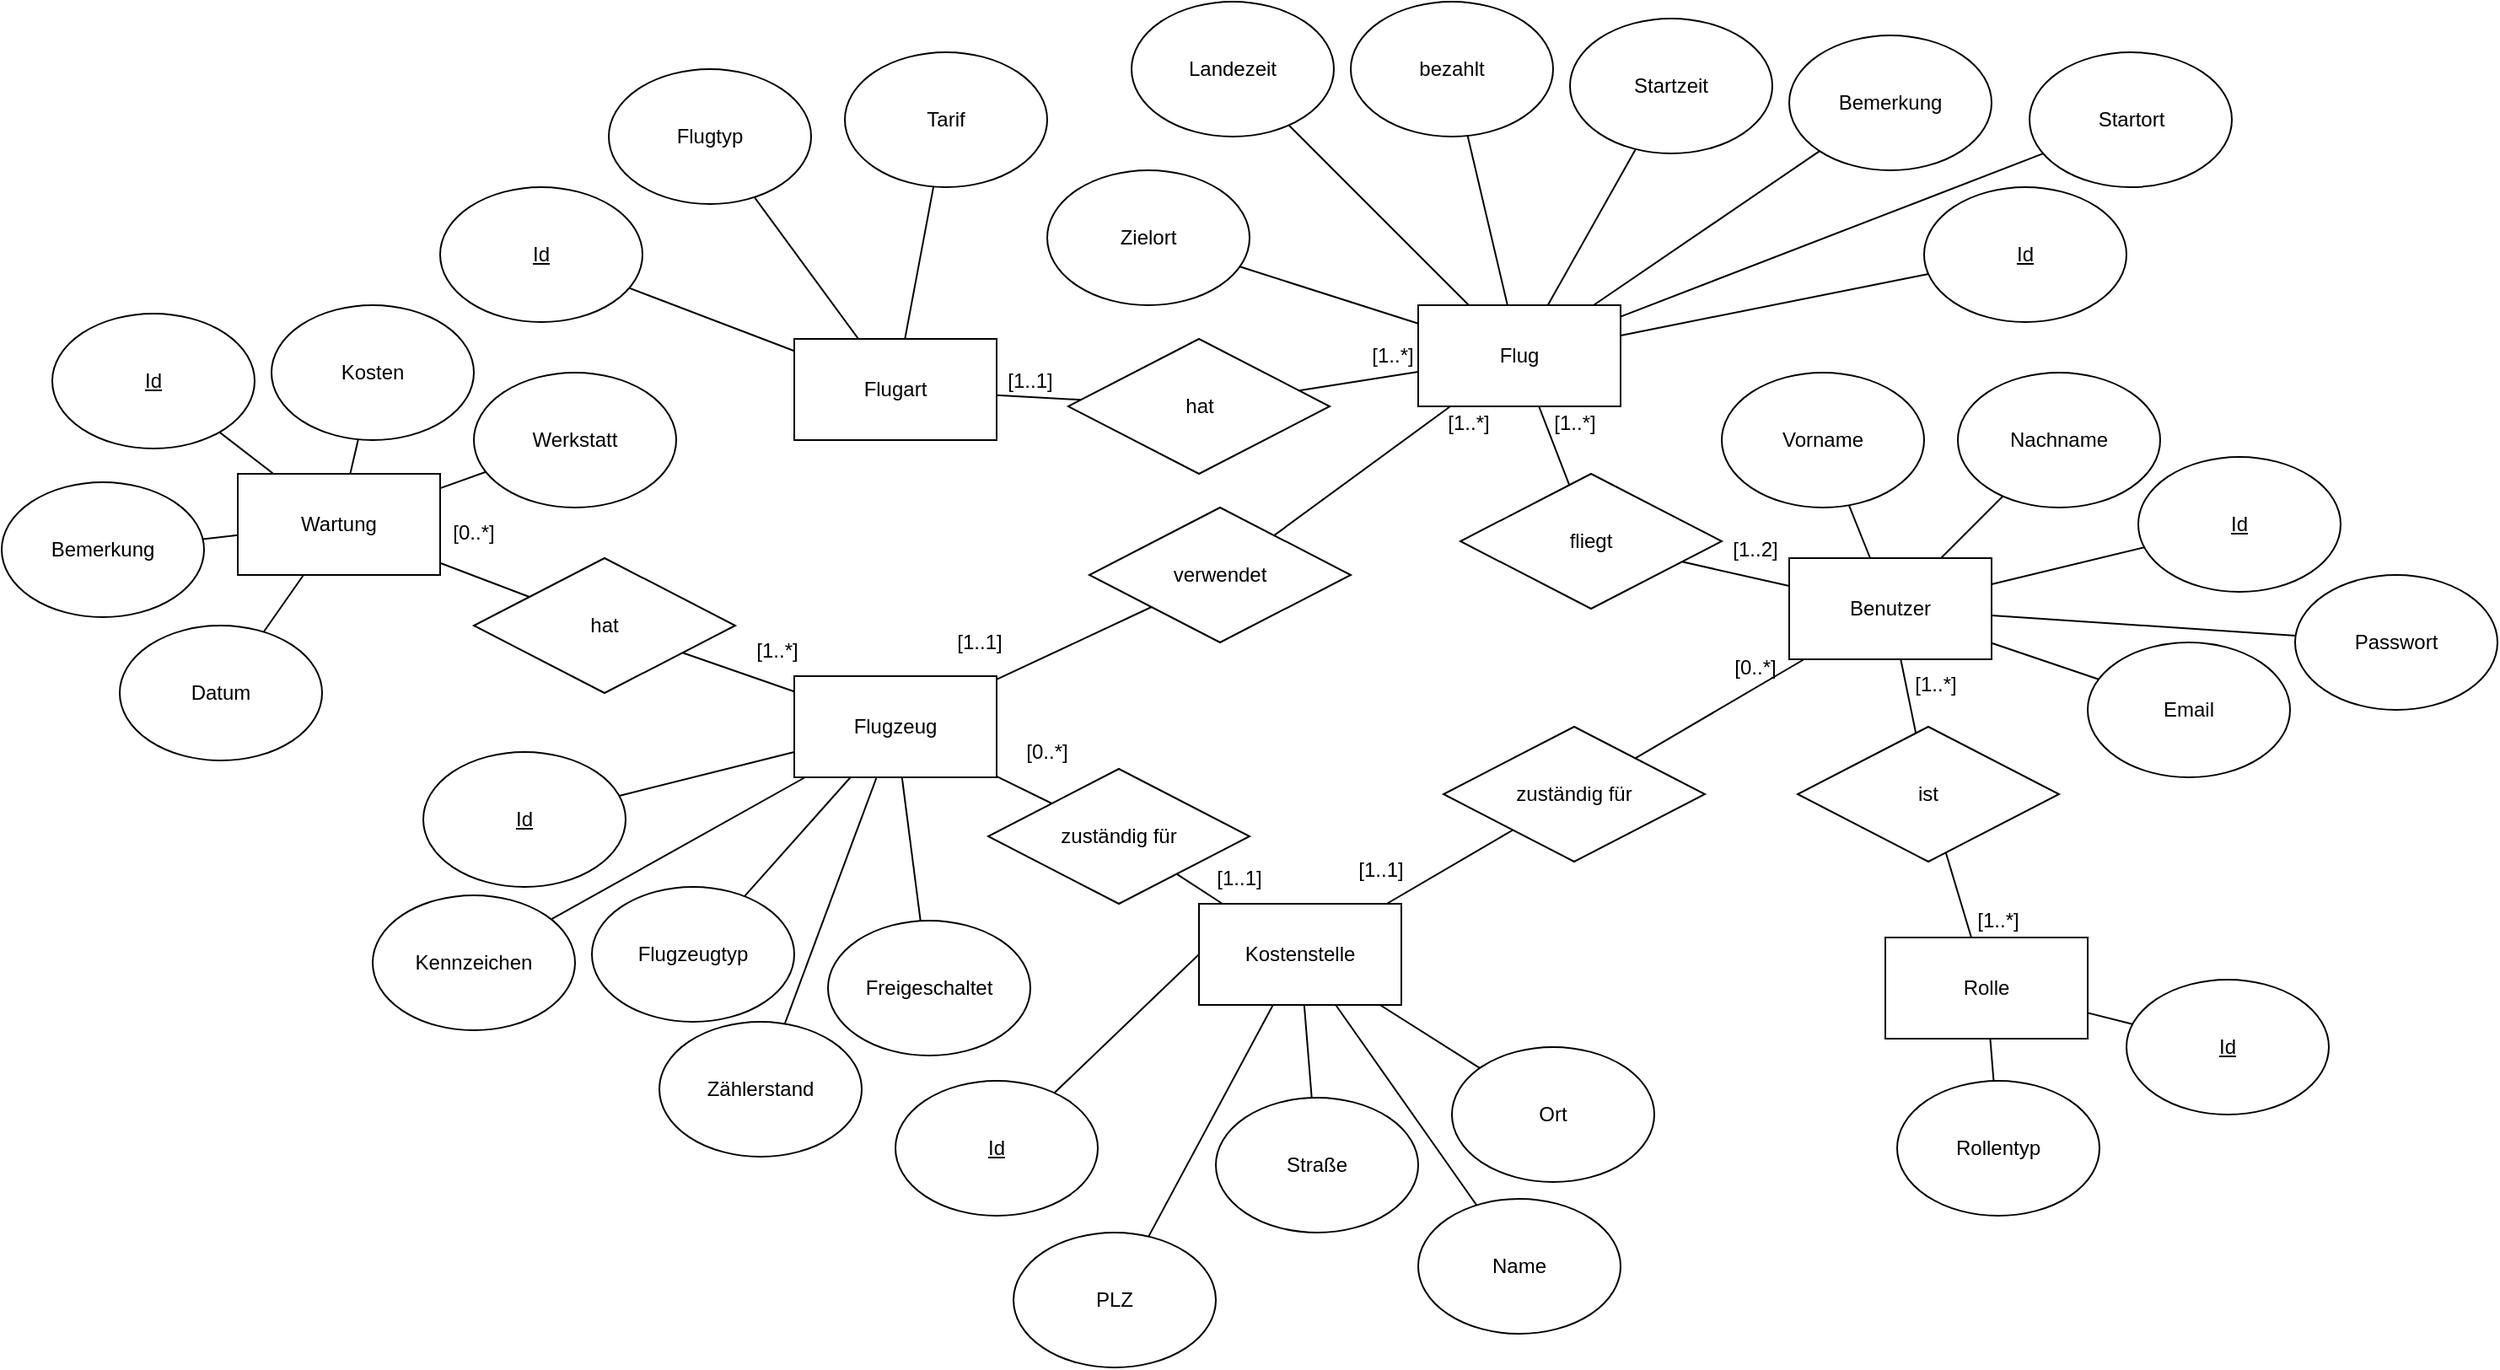 <mxfile version="27.0.9">
  <diagram name="Seite-1" id="YMlRvp4VHCboZSjmHCUJ">
    <mxGraphModel dx="2864" dy="1319" grid="1" gridSize="10" guides="1" tooltips="1" connect="1" arrows="1" fold="1" page="1" pageScale="1" pageWidth="827" pageHeight="1169" math="0" shadow="0">
      <root>
        <mxCell id="0" />
        <mxCell id="1" parent="0" />
        <mxCell id="peA1cHa59COo_uJrest4-1" value="Flugtyp" style="ellipse;whiteSpace=wrap;html=1;" parent="1" vertex="1">
          <mxGeometry x="70" y="80" width="120" height="80" as="geometry" />
        </mxCell>
        <mxCell id="peA1cHa59COo_uJrest4-2" value="Flugart" style="rounded=0;whiteSpace=wrap;html=1;" parent="1" vertex="1">
          <mxGeometry x="180" y="240" width="120" height="60" as="geometry" />
        </mxCell>
        <mxCell id="peA1cHa59COo_uJrest4-3" value="Id" style="ellipse;whiteSpace=wrap;html=1;fontStyle=4" parent="1" vertex="1">
          <mxGeometry x="-30" y="150" width="120" height="80" as="geometry" />
        </mxCell>
        <mxCell id="peA1cHa59COo_uJrest4-4" value="" style="endArrow=none;html=1;rounded=0;" parent="1" source="peA1cHa59COo_uJrest4-3" target="peA1cHa59COo_uJrest4-2" edge="1">
          <mxGeometry width="50" height="50" relative="1" as="geometry">
            <mxPoint x="80" y="260" as="sourcePoint" />
            <mxPoint x="130" y="210" as="targetPoint" />
          </mxGeometry>
        </mxCell>
        <mxCell id="peA1cHa59COo_uJrest4-5" value="" style="endArrow=none;html=1;rounded=0;" parent="1" source="peA1cHa59COo_uJrest4-2" target="peA1cHa59COo_uJrest4-1" edge="1">
          <mxGeometry width="50" height="50" relative="1" as="geometry">
            <mxPoint x="340" y="150" as="sourcePoint" />
            <mxPoint x="390" y="100" as="targetPoint" />
          </mxGeometry>
        </mxCell>
        <mxCell id="peA1cHa59COo_uJrest4-6" value="Flugzeug" style="rounded=0;whiteSpace=wrap;html=1;" parent="1" vertex="1">
          <mxGeometry x="180" y="440" width="120" height="60" as="geometry" />
        </mxCell>
        <mxCell id="peA1cHa59COo_uJrest4-12" value="Id" style="ellipse;whiteSpace=wrap;html=1;fontStyle=4" parent="1" vertex="1">
          <mxGeometry x="-40" y="485" width="120" height="80" as="geometry" />
        </mxCell>
        <mxCell id="peA1cHa59COo_uJrest4-13" value="Kennzeichen" style="ellipse;whiteSpace=wrap;html=1;" parent="1" vertex="1">
          <mxGeometry x="-70" y="570" width="120" height="80" as="geometry" />
        </mxCell>
        <mxCell id="peA1cHa59COo_uJrest4-14" value="Flugzeugtyp" style="ellipse;whiteSpace=wrap;html=1;" parent="1" vertex="1">
          <mxGeometry x="60" y="565" width="120" height="80" as="geometry" />
        </mxCell>
        <mxCell id="peA1cHa59COo_uJrest4-17" value="" style="endArrow=none;html=1;rounded=0;" parent="1" source="peA1cHa59COo_uJrest4-13" target="peA1cHa59COo_uJrest4-6" edge="1">
          <mxGeometry width="50" height="50" relative="1" as="geometry">
            <mxPoint x="20" y="720" as="sourcePoint" />
            <mxPoint x="70" y="670" as="targetPoint" />
          </mxGeometry>
        </mxCell>
        <mxCell id="peA1cHa59COo_uJrest4-18" value="" style="endArrow=none;html=1;rounded=0;" parent="1" source="peA1cHa59COo_uJrest4-12" target="peA1cHa59COo_uJrest4-6" edge="1">
          <mxGeometry width="50" height="50" relative="1" as="geometry">
            <mxPoint x="-200" y="550" as="sourcePoint" />
            <mxPoint x="-150" y="500" as="targetPoint" />
          </mxGeometry>
        </mxCell>
        <mxCell id="peA1cHa59COo_uJrest4-20" value="" style="endArrow=none;html=1;rounded=0;" parent="1" source="peA1cHa59COo_uJrest4-14" target="peA1cHa59COo_uJrest4-6" edge="1">
          <mxGeometry width="50" height="50" relative="1" as="geometry">
            <mxPoint x="-170" y="330" as="sourcePoint" />
            <mxPoint x="-120" y="280" as="targetPoint" />
          </mxGeometry>
        </mxCell>
        <mxCell id="peA1cHa59COo_uJrest4-26" value="Kostenstelle" style="rounded=0;whiteSpace=wrap;html=1;" parent="1" vertex="1">
          <mxGeometry x="420" y="575" width="120" height="60" as="geometry" />
        </mxCell>
        <mxCell id="peA1cHa59COo_uJrest4-27" value="Id" style="ellipse;whiteSpace=wrap;html=1;fontStyle=4" parent="1" vertex="1">
          <mxGeometry x="240" y="680" width="120" height="80" as="geometry" />
        </mxCell>
        <mxCell id="peA1cHa59COo_uJrest4-28" value="Name" style="ellipse;whiteSpace=wrap;html=1;" parent="1" vertex="1">
          <mxGeometry x="550" y="750" width="120" height="80" as="geometry" />
        </mxCell>
        <mxCell id="peA1cHa59COo_uJrest4-29" value="Straße" style="ellipse;whiteSpace=wrap;html=1;" parent="1" vertex="1">
          <mxGeometry x="430" y="690" width="120" height="80" as="geometry" />
        </mxCell>
        <mxCell id="peA1cHa59COo_uJrest4-30" value="PLZ" style="ellipse;whiteSpace=wrap;html=1;" parent="1" vertex="1">
          <mxGeometry x="310" y="770" width="120" height="80" as="geometry" />
        </mxCell>
        <mxCell id="peA1cHa59COo_uJrest4-31" value="Ort" style="ellipse;whiteSpace=wrap;html=1;" parent="1" vertex="1">
          <mxGeometry x="570" y="660" width="120" height="80" as="geometry" />
        </mxCell>
        <mxCell id="peA1cHa59COo_uJrest4-32" value="" style="endArrow=none;html=1;rounded=0;entryX=0;entryY=0.5;entryDx=0;entryDy=0;" parent="1" source="peA1cHa59COo_uJrest4-27" target="peA1cHa59COo_uJrest4-26" edge="1">
          <mxGeometry width="50" height="50" relative="1" as="geometry">
            <mxPoint x="260" y="440" as="sourcePoint" />
            <mxPoint x="310" y="390" as="targetPoint" />
          </mxGeometry>
        </mxCell>
        <mxCell id="peA1cHa59COo_uJrest4-33" value="" style="endArrow=none;html=1;rounded=0;" parent="1" source="peA1cHa59COo_uJrest4-30" target="peA1cHa59COo_uJrest4-26" edge="1">
          <mxGeometry width="50" height="50" relative="1" as="geometry">
            <mxPoint x="170" y="850" as="sourcePoint" />
            <mxPoint x="220" y="800" as="targetPoint" />
          </mxGeometry>
        </mxCell>
        <mxCell id="peA1cHa59COo_uJrest4-34" value="" style="endArrow=none;html=1;rounded=0;" parent="1" source="peA1cHa59COo_uJrest4-28" target="peA1cHa59COo_uJrest4-26" edge="1">
          <mxGeometry width="50" height="50" relative="1" as="geometry">
            <mxPoint x="570" y="630" as="sourcePoint" />
            <mxPoint x="620" y="580" as="targetPoint" />
          </mxGeometry>
        </mxCell>
        <mxCell id="peA1cHa59COo_uJrest4-35" value="" style="endArrow=none;html=1;rounded=0;" parent="1" source="peA1cHa59COo_uJrest4-29" target="peA1cHa59COo_uJrest4-26" edge="1">
          <mxGeometry width="50" height="50" relative="1" as="geometry">
            <mxPoint x="600" y="540" as="sourcePoint" />
            <mxPoint x="650" y="490" as="targetPoint" />
          </mxGeometry>
        </mxCell>
        <mxCell id="peA1cHa59COo_uJrest4-36" value="" style="endArrow=none;html=1;rounded=0;" parent="1" source="peA1cHa59COo_uJrest4-31" target="peA1cHa59COo_uJrest4-26" edge="1">
          <mxGeometry width="50" height="50" relative="1" as="geometry">
            <mxPoint x="750" y="590" as="sourcePoint" />
            <mxPoint x="800" y="540" as="targetPoint" />
          </mxGeometry>
        </mxCell>
        <mxCell id="peA1cHa59COo_uJrest4-37" value="Benutzer" style="rounded=0;whiteSpace=wrap;html=1;" parent="1" vertex="1">
          <mxGeometry x="770" y="370" width="120" height="60" as="geometry" />
        </mxCell>
        <mxCell id="peA1cHa59COo_uJrest4-38" value="Id" style="ellipse;whiteSpace=wrap;html=1;fontStyle=4" parent="1" vertex="1">
          <mxGeometry x="977" y="310" width="120" height="80" as="geometry" />
        </mxCell>
        <mxCell id="peA1cHa59COo_uJrest4-39" value="Nachname" style="ellipse;whiteSpace=wrap;html=1;" parent="1" vertex="1">
          <mxGeometry x="870" y="260" width="120" height="80" as="geometry" />
        </mxCell>
        <mxCell id="peA1cHa59COo_uJrest4-40" value="Vorname" style="ellipse;whiteSpace=wrap;html=1;" parent="1" vertex="1">
          <mxGeometry x="730" y="260" width="120" height="80" as="geometry" />
        </mxCell>
        <mxCell id="peA1cHa59COo_uJrest4-43" value="" style="endArrow=none;html=1;rounded=0;" parent="1" source="peA1cHa59COo_uJrest4-37" target="peA1cHa59COo_uJrest4-40" edge="1">
          <mxGeometry width="50" height="50" relative="1" as="geometry">
            <mxPoint x="650" y="480" as="sourcePoint" />
            <mxPoint x="700" y="430" as="targetPoint" />
          </mxGeometry>
        </mxCell>
        <mxCell id="peA1cHa59COo_uJrest4-44" value="" style="endArrow=none;html=1;rounded=0;" parent="1" source="peA1cHa59COo_uJrest4-37" target="peA1cHa59COo_uJrest4-39" edge="1">
          <mxGeometry width="50" height="50" relative="1" as="geometry">
            <mxPoint x="680" y="500" as="sourcePoint" />
            <mxPoint x="730" y="450" as="targetPoint" />
          </mxGeometry>
        </mxCell>
        <mxCell id="peA1cHa59COo_uJrest4-45" value="" style="endArrow=none;html=1;rounded=0;" parent="1" source="peA1cHa59COo_uJrest4-37" target="peA1cHa59COo_uJrest4-38" edge="1">
          <mxGeometry width="50" height="50" relative="1" as="geometry">
            <mxPoint x="820" y="510" as="sourcePoint" />
            <mxPoint x="870" y="460" as="targetPoint" />
          </mxGeometry>
        </mxCell>
        <mxCell id="peA1cHa59COo_uJrest4-46" value="zuständig für" style="rhombus;whiteSpace=wrap;html=1;" parent="1" vertex="1">
          <mxGeometry x="295" y="495" width="155" height="80" as="geometry" />
        </mxCell>
        <mxCell id="peA1cHa59COo_uJrest4-47" value="" style="endArrow=none;html=1;rounded=0;" parent="1" source="peA1cHa59COo_uJrest4-26" target="peA1cHa59COo_uJrest4-46" edge="1">
          <mxGeometry width="50" height="50" relative="1" as="geometry">
            <mxPoint x="500" y="400" as="sourcePoint" />
            <mxPoint x="550" y="350" as="targetPoint" />
          </mxGeometry>
        </mxCell>
        <mxCell id="peA1cHa59COo_uJrest4-48" value="[1..1]" style="text;html=1;align=center;verticalAlign=middle;whiteSpace=wrap;rounded=0;" parent="1" vertex="1">
          <mxGeometry x="414" y="545" width="60" height="30" as="geometry" />
        </mxCell>
        <mxCell id="peA1cHa59COo_uJrest4-49" value="" style="endArrow=none;html=1;rounded=0;" parent="1" source="peA1cHa59COo_uJrest4-6" target="peA1cHa59COo_uJrest4-46" edge="1">
          <mxGeometry width="50" height="50" relative="1" as="geometry">
            <mxPoint x="430" y="410" as="sourcePoint" />
            <mxPoint x="480" y="360" as="targetPoint" />
          </mxGeometry>
        </mxCell>
        <mxCell id="peA1cHa59COo_uJrest4-50" value="[0..*]" style="text;html=1;align=center;verticalAlign=middle;whiteSpace=wrap;rounded=0;" parent="1" vertex="1">
          <mxGeometry x="300" y="470" width="60" height="30" as="geometry" />
        </mxCell>
        <mxCell id="peA1cHa59COo_uJrest4-51" value="[0..*]" style="text;html=1;align=center;verticalAlign=middle;whiteSpace=wrap;rounded=0;" parent="1" vertex="1">
          <mxGeometry x="720" y="420" width="60" height="30" as="geometry" />
        </mxCell>
        <mxCell id="peA1cHa59COo_uJrest4-54" value="" style="endArrow=none;html=1;rounded=0;" parent="1" source="peA1cHa59COo_uJrest4-6" target="peA1cHa59COo_uJrest4-97" edge="1">
          <mxGeometry width="50" height="50" relative="1" as="geometry">
            <mxPoint x="390" y="410" as="sourcePoint" />
            <mxPoint x="487.623" y="349.418" as="targetPoint" />
          </mxGeometry>
        </mxCell>
        <mxCell id="peA1cHa59COo_uJrest4-55" value="" style="endArrow=none;html=1;rounded=0;" parent="1" source="peA1cHa59COo_uJrest4-37" target="peA1cHa59COo_uJrest4-95" edge="1">
          <mxGeometry width="50" height="50" relative="1" as="geometry">
            <mxPoint x="540" y="410" as="sourcePoint" />
            <mxPoint x="650" y="390" as="targetPoint" />
          </mxGeometry>
        </mxCell>
        <mxCell id="peA1cHa59COo_uJrest4-56" value="[1..1]" style="text;html=1;align=center;verticalAlign=middle;whiteSpace=wrap;rounded=0;" parent="1" vertex="1">
          <mxGeometry x="260" y="405" width="60" height="30" as="geometry" />
        </mxCell>
        <mxCell id="peA1cHa59COo_uJrest4-57" value="[1..2]" style="text;html=1;align=center;verticalAlign=middle;whiteSpace=wrap;rounded=0;" parent="1" vertex="1">
          <mxGeometry x="720" y="350" width="60" height="30" as="geometry" />
        </mxCell>
        <mxCell id="peA1cHa59COo_uJrest4-58" value="bezahlt" style="ellipse;whiteSpace=wrap;html=1;" parent="1" vertex="1">
          <mxGeometry x="510" y="40" width="120" height="80" as="geometry" />
        </mxCell>
        <mxCell id="peA1cHa59COo_uJrest4-59" value="Startzeit" style="ellipse;whiteSpace=wrap;html=1;" parent="1" vertex="1">
          <mxGeometry x="640" y="50" width="120" height="80" as="geometry" />
        </mxCell>
        <mxCell id="peA1cHa59COo_uJrest4-60" value="Landezeit" style="ellipse;whiteSpace=wrap;html=1;" parent="1" vertex="1">
          <mxGeometry x="380" y="40" width="120" height="80" as="geometry" />
        </mxCell>
        <mxCell id="peA1cHa59COo_uJrest4-61" value="Tarif" style="ellipse;whiteSpace=wrap;html=1;" parent="1" vertex="1">
          <mxGeometry x="210" y="70" width="120" height="80" as="geometry" />
        </mxCell>
        <mxCell id="peA1cHa59COo_uJrest4-62" value="" style="endArrow=none;html=1;rounded=0;" parent="1" source="peA1cHa59COo_uJrest4-2" target="peA1cHa59COo_uJrest4-61" edge="1">
          <mxGeometry width="50" height="50" relative="1" as="geometry">
            <mxPoint x="230" y="350" as="sourcePoint" />
            <mxPoint x="280" y="300" as="targetPoint" />
          </mxGeometry>
        </mxCell>
        <mxCell id="peA1cHa59COo_uJrest4-63" value="" style="endArrow=none;html=1;rounded=0;" parent="1" source="peA1cHa59COo_uJrest4-2" target="peA1cHa59COo_uJrest4-100" edge="1">
          <mxGeometry width="50" height="50" relative="1" as="geometry">
            <mxPoint x="330" y="340" as="sourcePoint" />
            <mxPoint x="472.314" y="318.483" as="targetPoint" />
          </mxGeometry>
        </mxCell>
        <mxCell id="peA1cHa59COo_uJrest4-65" value="Bemerkung" style="ellipse;whiteSpace=wrap;html=1;" parent="1" vertex="1">
          <mxGeometry x="770" y="60" width="120" height="80" as="geometry" />
        </mxCell>
        <mxCell id="peA1cHa59COo_uJrest4-66" value="" style="endArrow=none;html=1;rounded=0;" parent="1" source="peA1cHa59COo_uJrest4-94" target="peA1cHa59COo_uJrest4-60" edge="1">
          <mxGeometry width="50" height="50" relative="1" as="geometry">
            <mxPoint x="515.631" y="296.126" as="sourcePoint" />
            <mxPoint x="460" y="230" as="targetPoint" />
          </mxGeometry>
        </mxCell>
        <mxCell id="peA1cHa59COo_uJrest4-67" value="" style="endArrow=none;html=1;rounded=0;" parent="1" source="peA1cHa59COo_uJrest4-94" target="peA1cHa59COo_uJrest4-58" edge="1">
          <mxGeometry width="50" height="50" relative="1" as="geometry">
            <mxPoint x="533.764" y="293.233" as="sourcePoint" />
            <mxPoint x="630" y="200" as="targetPoint" />
          </mxGeometry>
        </mxCell>
        <mxCell id="peA1cHa59COo_uJrest4-68" value="" style="endArrow=none;html=1;rounded=0;" parent="1" source="peA1cHa59COo_uJrest4-94" target="peA1cHa59COo_uJrest4-59" edge="1">
          <mxGeometry width="50" height="50" relative="1" as="geometry">
            <mxPoint x="548.478" y="300.828" as="sourcePoint" />
            <mxPoint x="660" y="220" as="targetPoint" />
          </mxGeometry>
        </mxCell>
        <mxCell id="peA1cHa59COo_uJrest4-69" value="" style="endArrow=none;html=1;rounded=0;" parent="1" source="peA1cHa59COo_uJrest4-94" target="peA1cHa59COo_uJrest4-65" edge="1">
          <mxGeometry width="50" height="50" relative="1" as="geometry">
            <mxPoint x="558.841" y="306.176" as="sourcePoint" />
            <mxPoint x="710" y="250" as="targetPoint" />
          </mxGeometry>
        </mxCell>
        <mxCell id="peA1cHa59COo_uJrest4-70" value="Startort" style="ellipse;whiteSpace=wrap;html=1;" parent="1" vertex="1">
          <mxGeometry x="912.5" y="70" width="120" height="80" as="geometry" />
        </mxCell>
        <mxCell id="peA1cHa59COo_uJrest4-71" value="Zielort" style="ellipse;whiteSpace=wrap;html=1;" parent="1" vertex="1">
          <mxGeometry x="330" y="140" width="120" height="80" as="geometry" />
        </mxCell>
        <mxCell id="peA1cHa59COo_uJrest4-72" value="" style="endArrow=none;html=1;rounded=0;" parent="1" source="peA1cHa59COo_uJrest4-71" target="peA1cHa59COo_uJrest4-94" edge="1">
          <mxGeometry width="50" height="50" relative="1" as="geometry">
            <mxPoint x="310" y="360" as="sourcePoint" />
            <mxPoint x="502.609" y="302.847" as="targetPoint" />
          </mxGeometry>
        </mxCell>
        <mxCell id="peA1cHa59COo_uJrest4-73" value="" style="endArrow=none;html=1;rounded=0;" parent="1" source="peA1cHa59COo_uJrest4-94" target="peA1cHa59COo_uJrest4-70" edge="1">
          <mxGeometry width="50" height="50" relative="1" as="geometry">
            <mxPoint x="570.311" y="312.096" as="sourcePoint" />
            <mxPoint x="990" y="160" as="targetPoint" />
          </mxGeometry>
        </mxCell>
        <mxCell id="peA1cHa59COo_uJrest4-76" value="Rolle" style="rounded=0;whiteSpace=wrap;html=1;" parent="1" vertex="1">
          <mxGeometry x="827" y="595" width="120" height="60" as="geometry" />
        </mxCell>
        <mxCell id="peA1cHa59COo_uJrest4-77" value="Id" style="ellipse;whiteSpace=wrap;html=1;fontStyle=4" parent="1" vertex="1">
          <mxGeometry x="970" y="620" width="120" height="80" as="geometry" />
        </mxCell>
        <mxCell id="peA1cHa59COo_uJrest4-78" value="Rollentyp" style="ellipse;whiteSpace=wrap;html=1;" parent="1" vertex="1">
          <mxGeometry x="834" y="680" width="120" height="80" as="geometry" />
        </mxCell>
        <mxCell id="peA1cHa59COo_uJrest4-79" value="" style="endArrow=none;html=1;rounded=0;" parent="1" source="peA1cHa59COo_uJrest4-78" target="peA1cHa59COo_uJrest4-76" edge="1">
          <mxGeometry width="50" height="50" relative="1" as="geometry">
            <mxPoint x="697" y="585" as="sourcePoint" />
            <mxPoint x="747" y="535" as="targetPoint" />
          </mxGeometry>
        </mxCell>
        <mxCell id="peA1cHa59COo_uJrest4-80" value="" style="endArrow=none;html=1;rounded=0;" parent="1" source="peA1cHa59COo_uJrest4-77" target="peA1cHa59COo_uJrest4-76" edge="1">
          <mxGeometry width="50" height="50" relative="1" as="geometry">
            <mxPoint x="1017" y="585" as="sourcePoint" />
            <mxPoint x="1067" y="535" as="targetPoint" />
          </mxGeometry>
        </mxCell>
        <mxCell id="peA1cHa59COo_uJrest4-81" value="ist" style="rhombus;whiteSpace=wrap;html=1;" parent="1" vertex="1">
          <mxGeometry x="775" y="470" width="155" height="80" as="geometry" />
        </mxCell>
        <mxCell id="peA1cHa59COo_uJrest4-82" value="" style="endArrow=none;html=1;rounded=0;" parent="1" source="peA1cHa59COo_uJrest4-37" target="peA1cHa59COo_uJrest4-81" edge="1">
          <mxGeometry width="50" height="50" relative="1" as="geometry">
            <mxPoint x="680" y="560" as="sourcePoint" />
            <mxPoint x="730" y="510" as="targetPoint" />
          </mxGeometry>
        </mxCell>
        <mxCell id="peA1cHa59COo_uJrest4-83" value="" style="endArrow=none;html=1;rounded=0;" parent="1" source="peA1cHa59COo_uJrest4-76" target="peA1cHa59COo_uJrest4-81" edge="1">
          <mxGeometry width="50" height="50" relative="1" as="geometry">
            <mxPoint x="720" y="570" as="sourcePoint" />
            <mxPoint x="770" y="520" as="targetPoint" />
          </mxGeometry>
        </mxCell>
        <mxCell id="peA1cHa59COo_uJrest4-84" value="[1..*]" style="text;html=1;align=center;verticalAlign=middle;whiteSpace=wrap;rounded=0;" parent="1" vertex="1">
          <mxGeometry x="864" y="570" width="60" height="30" as="geometry" />
        </mxCell>
        <mxCell id="peA1cHa59COo_uJrest4-85" value="[1..*]" style="text;html=1;align=center;verticalAlign=middle;whiteSpace=wrap;rounded=0;" parent="1" vertex="1">
          <mxGeometry x="827" y="430" width="60" height="30" as="geometry" />
        </mxCell>
        <mxCell id="peA1cHa59COo_uJrest4-86" value="zuständig für" style="rhombus;whiteSpace=wrap;html=1;" parent="1" vertex="1">
          <mxGeometry x="565" y="470" width="155" height="80" as="geometry" />
        </mxCell>
        <mxCell id="peA1cHa59COo_uJrest4-87" value="" style="endArrow=none;html=1;rounded=0;" parent="1" source="peA1cHa59COo_uJrest4-26" target="peA1cHa59COo_uJrest4-86" edge="1">
          <mxGeometry width="50" height="50" relative="1" as="geometry">
            <mxPoint x="520" y="470" as="sourcePoint" />
            <mxPoint x="570" y="420" as="targetPoint" />
          </mxGeometry>
        </mxCell>
        <mxCell id="peA1cHa59COo_uJrest4-88" value="[1..1]" style="text;html=1;align=center;verticalAlign=middle;whiteSpace=wrap;rounded=0;" parent="1" vertex="1">
          <mxGeometry x="497.5" y="540" width="60" height="30" as="geometry" />
        </mxCell>
        <mxCell id="peA1cHa59COo_uJrest4-89" value="" style="endArrow=none;html=1;rounded=0;" parent="1" source="peA1cHa59COo_uJrest4-86" target="peA1cHa59COo_uJrest4-37" edge="1">
          <mxGeometry width="50" height="50" relative="1" as="geometry">
            <mxPoint x="560" y="470" as="sourcePoint" />
            <mxPoint x="610" y="420" as="targetPoint" />
          </mxGeometry>
        </mxCell>
        <mxCell id="peA1cHa59COo_uJrest4-93" value="Wartung" style="rounded=0;whiteSpace=wrap;html=1;" parent="1" vertex="1">
          <mxGeometry x="-150" y="320" width="120" height="60" as="geometry" />
        </mxCell>
        <mxCell id="peA1cHa59COo_uJrest4-94" value="Flug" style="rounded=0;whiteSpace=wrap;html=1;" parent="1" vertex="1">
          <mxGeometry x="550" y="220" width="120" height="60" as="geometry" />
        </mxCell>
        <mxCell id="peA1cHa59COo_uJrest4-95" value="fliegt" style="rhombus;whiteSpace=wrap;html=1;" parent="1" vertex="1">
          <mxGeometry x="575" y="320" width="155" height="80" as="geometry" />
        </mxCell>
        <mxCell id="peA1cHa59COo_uJrest4-96" value="" style="endArrow=none;html=1;rounded=0;" parent="1" source="peA1cHa59COo_uJrest4-95" target="peA1cHa59COo_uJrest4-94" edge="1">
          <mxGeometry width="50" height="50" relative="1" as="geometry">
            <mxPoint x="540" y="330" as="sourcePoint" />
            <mxPoint x="590" y="280" as="targetPoint" />
          </mxGeometry>
        </mxCell>
        <mxCell id="peA1cHa59COo_uJrest4-97" value="verwendet" style="rhombus;whiteSpace=wrap;html=1;" parent="1" vertex="1">
          <mxGeometry x="355" y="340" width="155" height="80" as="geometry" />
        </mxCell>
        <mxCell id="peA1cHa59COo_uJrest4-98" value="[1..*]" style="text;html=1;align=center;verticalAlign=middle;whiteSpace=wrap;rounded=0;" parent="1" vertex="1">
          <mxGeometry x="550" y="275" width="60" height="30" as="geometry" />
        </mxCell>
        <mxCell id="peA1cHa59COo_uJrest4-99" value="" style="endArrow=none;html=1;rounded=0;" parent="1" source="peA1cHa59COo_uJrest4-97" target="peA1cHa59COo_uJrest4-94" edge="1">
          <mxGeometry width="50" height="50" relative="1" as="geometry">
            <mxPoint x="510" y="450" as="sourcePoint" />
            <mxPoint x="560" y="400" as="targetPoint" />
          </mxGeometry>
        </mxCell>
        <mxCell id="peA1cHa59COo_uJrest4-100" value="hat" style="rhombus;whiteSpace=wrap;html=1;" parent="1" vertex="1">
          <mxGeometry x="342.5" y="240" width="155" height="80" as="geometry" />
        </mxCell>
        <mxCell id="peA1cHa59COo_uJrest4-101" value="" style="endArrow=none;html=1;rounded=0;" parent="1" source="peA1cHa59COo_uJrest4-100" target="peA1cHa59COo_uJrest4-94" edge="1">
          <mxGeometry width="50" height="50" relative="1" as="geometry">
            <mxPoint x="260" y="380" as="sourcePoint" />
            <mxPoint x="310" y="330" as="targetPoint" />
          </mxGeometry>
        </mxCell>
        <mxCell id="peA1cHa59COo_uJrest4-102" value="[1..1]" style="text;html=1;align=center;verticalAlign=middle;whiteSpace=wrap;rounded=0;" parent="1" vertex="1">
          <mxGeometry x="290" y="250" width="60" height="30" as="geometry" />
        </mxCell>
        <mxCell id="peA1cHa59COo_uJrest4-103" value="[1..*]" style="text;html=1;align=center;verticalAlign=middle;whiteSpace=wrap;rounded=0;" parent="1" vertex="1">
          <mxGeometry x="505" y="235" width="60" height="30" as="geometry" />
        </mxCell>
        <mxCell id="peA1cHa59COo_uJrest4-104" value="hat" style="rhombus;whiteSpace=wrap;html=1;" parent="1" vertex="1">
          <mxGeometry x="-10" y="370" width="155" height="80" as="geometry" />
        </mxCell>
        <mxCell id="peA1cHa59COo_uJrest4-105" value="" style="endArrow=none;html=1;rounded=0;" parent="1" source="peA1cHa59COo_uJrest4-104" target="peA1cHa59COo_uJrest4-93" edge="1">
          <mxGeometry width="50" height="50" relative="1" as="geometry">
            <mxPoint x="-180" y="470" as="sourcePoint" />
            <mxPoint x="-130" y="420" as="targetPoint" />
          </mxGeometry>
        </mxCell>
        <mxCell id="peA1cHa59COo_uJrest4-106" value="" style="endArrow=none;html=1;rounded=0;" parent="1" source="peA1cHa59COo_uJrest4-104" target="peA1cHa59COo_uJrest4-6" edge="1">
          <mxGeometry width="50" height="50" relative="1" as="geometry">
            <mxPoint x="-140" y="480" as="sourcePoint" />
            <mxPoint x="-90" y="430" as="targetPoint" />
          </mxGeometry>
        </mxCell>
        <mxCell id="peA1cHa59COo_uJrest4-107" value="[1..*]" style="text;html=1;align=center;verticalAlign=middle;whiteSpace=wrap;rounded=0;" parent="1" vertex="1">
          <mxGeometry x="140" y="410" width="60" height="30" as="geometry" />
        </mxCell>
        <mxCell id="peA1cHa59COo_uJrest4-108" value="[0..*]" style="text;html=1;align=center;verticalAlign=middle;whiteSpace=wrap;rounded=0;" parent="1" vertex="1">
          <mxGeometry x="-40" y="340" width="60" height="30" as="geometry" />
        </mxCell>
        <mxCell id="peA1cHa59COo_uJrest4-109" value="Id" style="ellipse;whiteSpace=wrap;html=1;fontStyle=4" parent="1" vertex="1">
          <mxGeometry x="-260" y="225" width="120" height="80" as="geometry" />
        </mxCell>
        <mxCell id="peA1cHa59COo_uJrest4-110" value="Datum" style="ellipse;whiteSpace=wrap;html=1;" parent="1" vertex="1">
          <mxGeometry x="-220" y="410" width="120" height="80" as="geometry" />
        </mxCell>
        <mxCell id="peA1cHa59COo_uJrest4-111" value="Bemerkung" style="ellipse;whiteSpace=wrap;html=1;" parent="1" vertex="1">
          <mxGeometry x="-290" y="325" width="120" height="80" as="geometry" />
        </mxCell>
        <mxCell id="peA1cHa59COo_uJrest4-112" value="" style="endArrow=none;html=1;rounded=0;" parent="1" source="peA1cHa59COo_uJrest4-111" target="peA1cHa59COo_uJrest4-93" edge="1">
          <mxGeometry width="50" height="50" relative="1" as="geometry">
            <mxPoint x="-180" y="490" as="sourcePoint" />
            <mxPoint x="-130" y="440" as="targetPoint" />
          </mxGeometry>
        </mxCell>
        <mxCell id="peA1cHa59COo_uJrest4-113" value="" style="endArrow=none;html=1;rounded=0;" parent="1" source="peA1cHa59COo_uJrest4-109" target="peA1cHa59COo_uJrest4-93" edge="1">
          <mxGeometry width="50" height="50" relative="1" as="geometry">
            <mxPoint x="-200" y="460" as="sourcePoint" />
            <mxPoint x="-150" y="410" as="targetPoint" />
          </mxGeometry>
        </mxCell>
        <mxCell id="peA1cHa59COo_uJrest4-114" value="" style="endArrow=none;html=1;rounded=0;" parent="1" source="peA1cHa59COo_uJrest4-93" target="peA1cHa59COo_uJrest4-110" edge="1">
          <mxGeometry width="50" height="50" relative="1" as="geometry">
            <mxPoint x="80" y="340" as="sourcePoint" />
            <mxPoint x="130" y="290" as="targetPoint" />
          </mxGeometry>
        </mxCell>
        <mxCell id="peA1cHa59COo_uJrest4-115" value="[1..*]" style="text;html=1;align=center;verticalAlign=middle;whiteSpace=wrap;rounded=0;" parent="1" vertex="1">
          <mxGeometry x="612.5" y="275" width="60" height="30" as="geometry" />
        </mxCell>
        <mxCell id="vmF1_-FJys3U0_ZO66zo-1" value="Kosten" style="ellipse;whiteSpace=wrap;html=1;" parent="1" vertex="1">
          <mxGeometry x="-130" y="220" width="120" height="80" as="geometry" />
        </mxCell>
        <mxCell id="vmF1_-FJys3U0_ZO66zo-2" value="" style="endArrow=none;html=1;rounded=0;" parent="1" source="vmF1_-FJys3U0_ZO66zo-1" target="peA1cHa59COo_uJrest4-93" edge="1">
          <mxGeometry width="50" height="50" relative="1" as="geometry">
            <mxPoint x="-180" y="610" as="sourcePoint" />
            <mxPoint x="-130" y="560" as="targetPoint" />
          </mxGeometry>
        </mxCell>
        <mxCell id="vmF1_-FJys3U0_ZO66zo-3" value="Passwort" style="ellipse;whiteSpace=wrap;html=1;" parent="1" vertex="1">
          <mxGeometry x="1070" y="380" width="120" height="80" as="geometry" />
        </mxCell>
        <mxCell id="vmF1_-FJys3U0_ZO66zo-4" value="" style="endArrow=none;html=1;rounded=0;" parent="1" source="peA1cHa59COo_uJrest4-37" target="vmF1_-FJys3U0_ZO66zo-3" edge="1">
          <mxGeometry width="50" height="50" relative="1" as="geometry">
            <mxPoint x="1030" y="530" as="sourcePoint" />
            <mxPoint x="1080" y="480" as="targetPoint" />
          </mxGeometry>
        </mxCell>
        <mxCell id="vmF1_-FJys3U0_ZO66zo-5" value="Email" style="ellipse;whiteSpace=wrap;html=1;" parent="1" vertex="1">
          <mxGeometry x="947" y="420" width="120" height="80" as="geometry" />
        </mxCell>
        <mxCell id="vmF1_-FJys3U0_ZO66zo-6" value="" style="endArrow=none;html=1;rounded=0;" parent="1" source="peA1cHa59COo_uJrest4-37" target="vmF1_-FJys3U0_ZO66zo-5" edge="1">
          <mxGeometry width="50" height="50" relative="1" as="geometry">
            <mxPoint x="1070" y="550" as="sourcePoint" />
            <mxPoint x="1120" y="500" as="targetPoint" />
          </mxGeometry>
        </mxCell>
        <mxCell id="vmF1_-FJys3U0_ZO66zo-9" value="Id" style="ellipse;whiteSpace=wrap;html=1;fontStyle=4" parent="1" vertex="1">
          <mxGeometry x="850" y="150" width="120" height="80" as="geometry" />
        </mxCell>
        <mxCell id="vmF1_-FJys3U0_ZO66zo-10" value="" style="endArrow=none;html=1;rounded=0;" parent="1" source="vmF1_-FJys3U0_ZO66zo-9" target="peA1cHa59COo_uJrest4-94" edge="1">
          <mxGeometry width="50" height="50" relative="1" as="geometry">
            <mxPoint x="980" y="160" as="sourcePoint" />
            <mxPoint x="1030" y="110" as="targetPoint" />
          </mxGeometry>
        </mxCell>
        <mxCell id="vmF1_-FJys3U0_ZO66zo-11" value="Zählerstand" style="ellipse;whiteSpace=wrap;html=1;" parent="1" vertex="1">
          <mxGeometry x="100" y="645" width="120" height="80" as="geometry" />
        </mxCell>
        <mxCell id="vmF1_-FJys3U0_ZO66zo-12" value="" style="endArrow=none;html=1;rounded=0;" parent="1" source="vmF1_-FJys3U0_ZO66zo-11" target="peA1cHa59COo_uJrest4-6" edge="1">
          <mxGeometry width="50" height="50" relative="1" as="geometry">
            <mxPoint x="10" y="680" as="sourcePoint" />
            <mxPoint x="60" y="630" as="targetPoint" />
          </mxGeometry>
        </mxCell>
        <mxCell id="oKezhVb2iY93yALDKkJJ-1" value="Freigeschaltet" style="ellipse;whiteSpace=wrap;html=1;" parent="1" vertex="1">
          <mxGeometry x="200" y="585" width="120" height="80" as="geometry" />
        </mxCell>
        <mxCell id="oKezhVb2iY93yALDKkJJ-2" value="" style="endArrow=none;html=1;rounded=0;" parent="1" source="peA1cHa59COo_uJrest4-6" target="oKezhVb2iY93yALDKkJJ-1" edge="1">
          <mxGeometry width="50" height="50" relative="1" as="geometry">
            <mxPoint x="40" y="830" as="sourcePoint" />
            <mxPoint x="90" y="780" as="targetPoint" />
          </mxGeometry>
        </mxCell>
        <mxCell id="EmIgLCWyNkpCviJiB-CK-1" value="Werkstatt" style="ellipse;whiteSpace=wrap;html=1;" vertex="1" parent="1">
          <mxGeometry x="-10" y="260" width="120" height="80" as="geometry" />
        </mxCell>
        <mxCell id="EmIgLCWyNkpCviJiB-CK-2" value="" style="endArrow=none;html=1;rounded=0;" edge="1" parent="1" source="peA1cHa59COo_uJrest4-93" target="EmIgLCWyNkpCviJiB-CK-1">
          <mxGeometry width="50" height="50" relative="1" as="geometry">
            <mxPoint x="-260" y="540" as="sourcePoint" />
            <mxPoint x="-210" y="490" as="targetPoint" />
          </mxGeometry>
        </mxCell>
      </root>
    </mxGraphModel>
  </diagram>
</mxfile>
